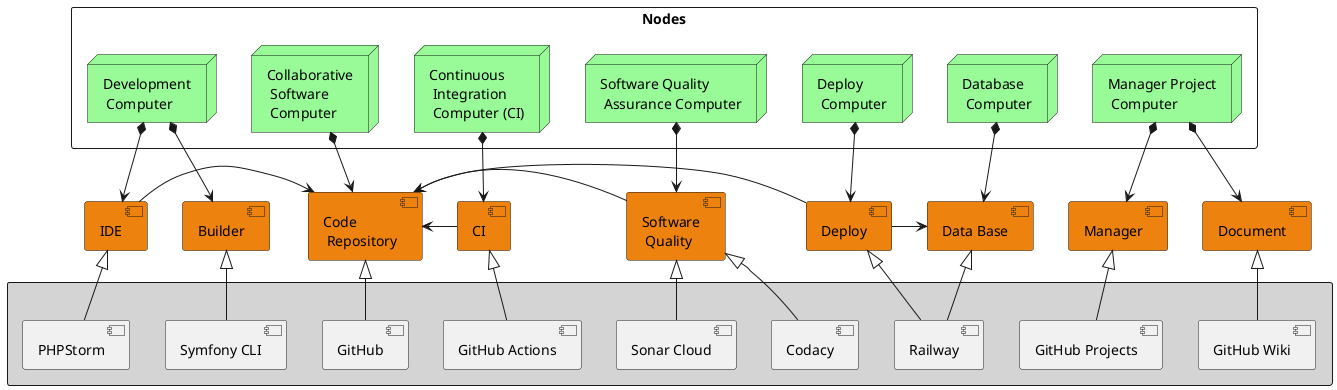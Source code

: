 @startuml

skinparam packageStyle rectangle
skinparam node {
    BackgroundColor PaleGreen
}

package "Nodes" {
    node "Development\n Computer"
    node "Collaborative\n Software\n Computer"
    node "Continuous\n Integration\n Computer (CI)"
    node "Software Quality\n Assurance Computer"
    node "Deploy\n Computer"
    node "Database\n Computer"
    node "Manager Project\n Computer"
}


component Builder #ED820E
component IDE #ED820E
component "Code\n Repository" #ED820E
component CI #ED820E
component "Software\n Quality" #ED820E
component Deploy #ED820E
component "Data Base" #ED820E
component Manager #ED820E
component Document #ED820E


package " " #D4D4D4 {
    component "Symfony CLI"
    component PHPStorm
    component GitHub
    component "GitHub Actions"
    component "Sonar Cloud"
    component Codacy
    component Railway
    component "GitHub Wiki"
    component "GitHub Projects"
}


"Development\n Computer" *--> [Builder]
"Development\n Computer" *--> [IDE]
"Collaborative\n Software\n Computer" *-->[Code\n Repository]
"Continuous\n Integration\n Computer (CI)" *--> [CI]
"Software Quality\n Assurance Computer" *--> [Software\n Quality]
"Deploy\n Computer" *--> [Deploy]
"Database\n Computer" *--> [Data Base]
"Manager Project\n Computer" *--> [Manager]
"Manager Project\n Computer" *--> [Document]


[IDE] -> [Code\n Repository]
[CI] -left-> [Code\n Repository]
[Software\n Quality] -left-> [Code\n Repository]
[Deploy] -left-> [Code\n Repository]
[Deploy] -> [Data Base]

[Symfony CLI] -up-|> [Builder]
[PHPStorm] -up-|> [IDE]
[GitHub] -up-|> [Code\n Repository]
[GitHub Actions] -up-|> [CI]
[Sonar Cloud] -up-|> [Software\n Quality]
[Codacy] -up-|> [Software\n Quality]
[Railway] -up-|> [Deploy]
[Railway] -up-|> [Data Base]
[GitHub Projects] -up-|> [Manager]
[GitHub Wiki] -up-|> [Document]

'[GitHub Actions] ..> [Sonar Cloud]
'[GitHub Actions] ..> [Railway]

@enduml